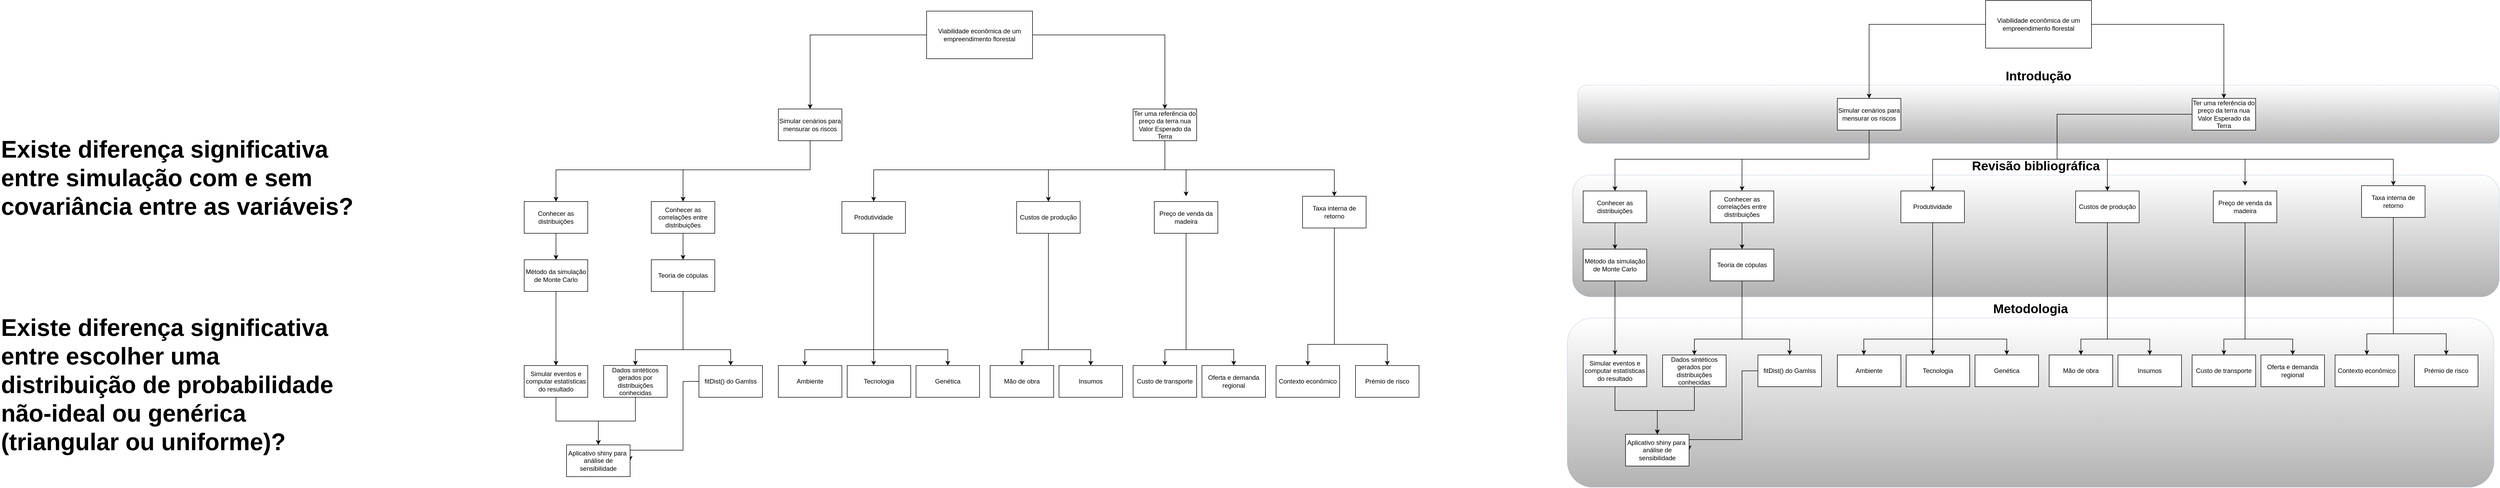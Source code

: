 <mxfile version="21.1.5" type="github">
  <diagram name="Page-1" id="erPcFVzRpUX7uA6nZRC-">
    <mxGraphModel dx="2667" dy="797" grid="1" gridSize="10" guides="1" tooltips="1" connect="1" arrows="1" fold="1" page="0" pageScale="1" pageWidth="850" pageHeight="1100" math="0" shadow="0">
      <root>
        <mxCell id="0" />
        <mxCell id="1" parent="0" />
        <mxCell id="USM6RPjNSS8DskjidyGk-3" value="" style="edgeStyle=orthogonalEdgeStyle;rounded=0;orthogonalLoop=1;jettySize=auto;html=1;" edge="1" parent="1" source="bM7tItJZppVbXhOZE9K6-1" target="USM6RPjNSS8DskjidyGk-2">
          <mxGeometry relative="1" as="geometry" />
        </mxCell>
        <mxCell id="USM6RPjNSS8DskjidyGk-6" value="" style="edgeStyle=orthogonalEdgeStyle;rounded=0;orthogonalLoop=1;jettySize=auto;html=1;" edge="1" parent="1" source="bM7tItJZppVbXhOZE9K6-1" target="USM6RPjNSS8DskjidyGk-5">
          <mxGeometry relative="1" as="geometry" />
        </mxCell>
        <mxCell id="bM7tItJZppVbXhOZE9K6-1" value="Viabilidade econômica de um empreendimento florestal" style="rounded=0;whiteSpace=wrap;html=1;" parent="1" vertex="1">
          <mxGeometry x="630" y="80" width="200" height="90" as="geometry" />
        </mxCell>
        <mxCell id="USM6RPjNSS8DskjidyGk-12" value="" style="edgeStyle=orthogonalEdgeStyle;rounded=0;orthogonalLoop=1;jettySize=auto;html=1;" edge="1" parent="1" source="USM6RPjNSS8DskjidyGk-2" target="USM6RPjNSS8DskjidyGk-11">
          <mxGeometry relative="1" as="geometry">
            <Array as="points">
              <mxPoint x="1080" y="380" />
              <mxPoint x="860" y="380" />
            </Array>
          </mxGeometry>
        </mxCell>
        <mxCell id="USM6RPjNSS8DskjidyGk-17" value="" style="edgeStyle=orthogonalEdgeStyle;rounded=0;orthogonalLoop=1;jettySize=auto;html=1;" edge="1" parent="1" source="USM6RPjNSS8DskjidyGk-2" target="USM6RPjNSS8DskjidyGk-16">
          <mxGeometry relative="1" as="geometry">
            <Array as="points">
              <mxPoint x="1080" y="380" />
              <mxPoint x="530" y="380" />
            </Array>
          </mxGeometry>
        </mxCell>
        <mxCell id="USM6RPjNSS8DskjidyGk-70" style="edgeStyle=orthogonalEdgeStyle;rounded=0;orthogonalLoop=1;jettySize=auto;html=1;" edge="1" parent="1" source="USM6RPjNSS8DskjidyGk-2">
          <mxGeometry relative="1" as="geometry">
            <mxPoint x="1120" y="430" as="targetPoint" />
            <Array as="points">
              <mxPoint x="1080" y="380" />
              <mxPoint x="1120" y="380" />
            </Array>
          </mxGeometry>
        </mxCell>
        <mxCell id="USM6RPjNSS8DskjidyGk-73" style="edgeStyle=orthogonalEdgeStyle;rounded=0;orthogonalLoop=1;jettySize=auto;html=1;entryX=0.5;entryY=0;entryDx=0;entryDy=0;" edge="1" parent="1" source="USM6RPjNSS8DskjidyGk-2" target="USM6RPjNSS8DskjidyGk-21">
          <mxGeometry relative="1" as="geometry">
            <Array as="points">
              <mxPoint x="1080" y="380" />
              <mxPoint x="1400" y="380" />
            </Array>
          </mxGeometry>
        </mxCell>
        <mxCell id="USM6RPjNSS8DskjidyGk-2" value="Ter uma referência do preço da terra nua&lt;br&gt;Valor Esperado da Terra" style="whiteSpace=wrap;html=1;rounded=0;" vertex="1" parent="1">
          <mxGeometry x="1020" y="265" width="120" height="60" as="geometry" />
        </mxCell>
        <mxCell id="USM6RPjNSS8DskjidyGk-45" value="" style="edgeStyle=orthogonalEdgeStyle;rounded=0;orthogonalLoop=1;jettySize=auto;html=1;" edge="1" parent="1" source="USM6RPjNSS8DskjidyGk-5" target="USM6RPjNSS8DskjidyGk-44">
          <mxGeometry relative="1" as="geometry">
            <Array as="points">
              <mxPoint x="410" y="380" />
              <mxPoint x="-70" y="380" />
            </Array>
          </mxGeometry>
        </mxCell>
        <mxCell id="USM6RPjNSS8DskjidyGk-47" value="" style="edgeStyle=orthogonalEdgeStyle;rounded=0;orthogonalLoop=1;jettySize=auto;html=1;" edge="1" parent="1" source="USM6RPjNSS8DskjidyGk-5" target="USM6RPjNSS8DskjidyGk-46">
          <mxGeometry relative="1" as="geometry">
            <Array as="points">
              <mxPoint x="410" y="380" />
              <mxPoint x="170" y="380" />
            </Array>
          </mxGeometry>
        </mxCell>
        <mxCell id="USM6RPjNSS8DskjidyGk-5" value="Simular cenários para mensurar os riscos" style="whiteSpace=wrap;html=1;rounded=0;" vertex="1" parent="1">
          <mxGeometry x="350" y="265" width="120" height="60" as="geometry" />
        </mxCell>
        <mxCell id="USM6RPjNSS8DskjidyGk-64" value="" style="edgeStyle=orthogonalEdgeStyle;rounded=0;orthogonalLoop=1;jettySize=auto;html=1;" edge="1" parent="1" source="USM6RPjNSS8DskjidyGk-7" target="USM6RPjNSS8DskjidyGk-63">
          <mxGeometry relative="1" as="geometry" />
        </mxCell>
        <mxCell id="USM6RPjNSS8DskjidyGk-7" value="Método da simulação de Monte Carlo" style="whiteSpace=wrap;html=1;rounded=0;" vertex="1" parent="1">
          <mxGeometry x="-130" y="550" width="120" height="60" as="geometry" />
        </mxCell>
        <mxCell id="USM6RPjNSS8DskjidyGk-60" value="" style="edgeStyle=orthogonalEdgeStyle;rounded=0;orthogonalLoop=1;jettySize=auto;html=1;" edge="1" parent="1" source="USM6RPjNSS8DskjidyGk-9" target="USM6RPjNSS8DskjidyGk-59">
          <mxGeometry relative="1" as="geometry">
            <Array as="points">
              <mxPoint x="170" y="720" />
              <mxPoint x="260" y="720" />
            </Array>
          </mxGeometry>
        </mxCell>
        <mxCell id="USM6RPjNSS8DskjidyGk-62" value="" style="edgeStyle=orthogonalEdgeStyle;rounded=0;orthogonalLoop=1;jettySize=auto;html=1;" edge="1" parent="1" source="USM6RPjNSS8DskjidyGk-9" target="USM6RPjNSS8DskjidyGk-61">
          <mxGeometry relative="1" as="geometry">
            <Array as="points">
              <mxPoint x="170" y="720" />
              <mxPoint x="80" y="720" />
            </Array>
          </mxGeometry>
        </mxCell>
        <mxCell id="USM6RPjNSS8DskjidyGk-9" value="Teoria de cópulas" style="whiteSpace=wrap;html=1;rounded=0;" vertex="1" parent="1">
          <mxGeometry x="110" y="550" width="120" height="60" as="geometry" />
        </mxCell>
        <mxCell id="USM6RPjNSS8DskjidyGk-33" value="" style="edgeStyle=orthogonalEdgeStyle;rounded=0;orthogonalLoop=1;jettySize=auto;html=1;" edge="1" parent="1" source="USM6RPjNSS8DskjidyGk-11" target="USM6RPjNSS8DskjidyGk-32">
          <mxGeometry relative="1" as="geometry">
            <Array as="points">
              <mxPoint x="860" y="720" />
              <mxPoint x="810" y="720" />
            </Array>
          </mxGeometry>
        </mxCell>
        <mxCell id="USM6RPjNSS8DskjidyGk-72" style="edgeStyle=orthogonalEdgeStyle;rounded=0;orthogonalLoop=1;jettySize=auto;html=1;entryX=0.5;entryY=0;entryDx=0;entryDy=0;" edge="1" parent="1" source="USM6RPjNSS8DskjidyGk-11" target="USM6RPjNSS8DskjidyGk-30">
          <mxGeometry relative="1" as="geometry">
            <Array as="points">
              <mxPoint x="860" y="720" />
              <mxPoint x="940" y="720" />
            </Array>
          </mxGeometry>
        </mxCell>
        <mxCell id="USM6RPjNSS8DskjidyGk-11" value="Custos de produção" style="whiteSpace=wrap;html=1;rounded=0;" vertex="1" parent="1">
          <mxGeometry x="800" y="440" width="120" height="60" as="geometry" />
        </mxCell>
        <mxCell id="USM6RPjNSS8DskjidyGk-37" value="" style="edgeStyle=orthogonalEdgeStyle;rounded=0;orthogonalLoop=1;jettySize=auto;html=1;" edge="1" parent="1" source="USM6RPjNSS8DskjidyGk-13" target="USM6RPjNSS8DskjidyGk-36">
          <mxGeometry relative="1" as="geometry">
            <Array as="points">
              <mxPoint x="1120" y="720" />
              <mxPoint x="1210" y="720" />
            </Array>
          </mxGeometry>
        </mxCell>
        <mxCell id="USM6RPjNSS8DskjidyGk-71" style="edgeStyle=orthogonalEdgeStyle;rounded=0;orthogonalLoop=1;jettySize=auto;html=1;" edge="1" parent="1" source="USM6RPjNSS8DskjidyGk-13" target="USM6RPjNSS8DskjidyGk-38">
          <mxGeometry relative="1" as="geometry">
            <Array as="points">
              <mxPoint x="1120" y="720" />
              <mxPoint x="1080" y="720" />
            </Array>
          </mxGeometry>
        </mxCell>
        <mxCell id="USM6RPjNSS8DskjidyGk-13" value="Preço de venda da madeira" style="whiteSpace=wrap;html=1;rounded=0;" vertex="1" parent="1">
          <mxGeometry x="1060" y="440" width="120" height="60" as="geometry" />
        </mxCell>
        <mxCell id="USM6RPjNSS8DskjidyGk-24" value="" style="edgeStyle=orthogonalEdgeStyle;rounded=0;orthogonalLoop=1;jettySize=auto;html=1;" edge="1" parent="1" source="USM6RPjNSS8DskjidyGk-16" target="USM6RPjNSS8DskjidyGk-23">
          <mxGeometry relative="1" as="geometry">
            <Array as="points">
              <mxPoint x="530" y="720" />
              <mxPoint x="530" y="720" />
            </Array>
          </mxGeometry>
        </mxCell>
        <mxCell id="USM6RPjNSS8DskjidyGk-27" value="" style="edgeStyle=orthogonalEdgeStyle;rounded=0;orthogonalLoop=1;jettySize=auto;html=1;" edge="1" parent="1" source="USM6RPjNSS8DskjidyGk-16" target="USM6RPjNSS8DskjidyGk-26">
          <mxGeometry relative="1" as="geometry">
            <Array as="points">
              <mxPoint x="530" y="720" />
              <mxPoint x="670" y="720" />
            </Array>
          </mxGeometry>
        </mxCell>
        <mxCell id="USM6RPjNSS8DskjidyGk-29" value="" style="edgeStyle=orthogonalEdgeStyle;rounded=0;orthogonalLoop=1;jettySize=auto;html=1;" edge="1" parent="1" source="USM6RPjNSS8DskjidyGk-16" target="USM6RPjNSS8DskjidyGk-28">
          <mxGeometry relative="1" as="geometry">
            <Array as="points">
              <mxPoint x="530" y="720" />
              <mxPoint x="400" y="720" />
            </Array>
          </mxGeometry>
        </mxCell>
        <mxCell id="USM6RPjNSS8DskjidyGk-16" value="Produtividade" style="whiteSpace=wrap;html=1;rounded=0;" vertex="1" parent="1">
          <mxGeometry x="470" y="440" width="120" height="60" as="geometry" />
        </mxCell>
        <mxCell id="USM6RPjNSS8DskjidyGk-41" value="" style="edgeStyle=orthogonalEdgeStyle;rounded=0;orthogonalLoop=1;jettySize=auto;html=1;" edge="1" parent="1" source="USM6RPjNSS8DskjidyGk-21" target="USM6RPjNSS8DskjidyGk-40">
          <mxGeometry relative="1" as="geometry">
            <Array as="points">
              <mxPoint x="1400" y="710" />
              <mxPoint x="1350" y="710" />
            </Array>
          </mxGeometry>
        </mxCell>
        <mxCell id="USM6RPjNSS8DskjidyGk-43" value="" style="edgeStyle=orthogonalEdgeStyle;rounded=0;orthogonalLoop=1;jettySize=auto;html=1;" edge="1" parent="1" source="USM6RPjNSS8DskjidyGk-21" target="USM6RPjNSS8DskjidyGk-42">
          <mxGeometry relative="1" as="geometry">
            <Array as="points">
              <mxPoint x="1400" y="710" />
              <mxPoint x="1500" y="710" />
            </Array>
          </mxGeometry>
        </mxCell>
        <mxCell id="USM6RPjNSS8DskjidyGk-21" value="Taxa interna de retorno" style="whiteSpace=wrap;html=1;rounded=0;" vertex="1" parent="1">
          <mxGeometry x="1340" y="430" width="120" height="60" as="geometry" />
        </mxCell>
        <mxCell id="USM6RPjNSS8DskjidyGk-23" value="Tecnologia" style="whiteSpace=wrap;html=1;rounded=0;" vertex="1" parent="1">
          <mxGeometry x="480" y="750" width="120" height="60" as="geometry" />
        </mxCell>
        <mxCell id="USM6RPjNSS8DskjidyGk-28" value="Ambiente" style="whiteSpace=wrap;html=1;rounded=0;" vertex="1" parent="1">
          <mxGeometry x="350" y="750" width="120" height="60" as="geometry" />
        </mxCell>
        <mxCell id="USM6RPjNSS8DskjidyGk-30" value="Insumos" style="whiteSpace=wrap;html=1;rounded=0;" vertex="1" parent="1">
          <mxGeometry x="880" y="750" width="120" height="60" as="geometry" />
        </mxCell>
        <mxCell id="USM6RPjNSS8DskjidyGk-32" value="Mão de obra" style="whiteSpace=wrap;html=1;rounded=0;" vertex="1" parent="1">
          <mxGeometry x="750" y="750" width="120" height="60" as="geometry" />
        </mxCell>
        <mxCell id="USM6RPjNSS8DskjidyGk-36" value="Oferta e demanda regional" style="whiteSpace=wrap;html=1;rounded=0;" vertex="1" parent="1">
          <mxGeometry x="1150" y="750" width="120" height="60" as="geometry" />
        </mxCell>
        <mxCell id="USM6RPjNSS8DskjidyGk-38" value="Custo de transporte" style="whiteSpace=wrap;html=1;rounded=0;" vertex="1" parent="1">
          <mxGeometry x="1020" y="750" width="120" height="60" as="geometry" />
        </mxCell>
        <mxCell id="USM6RPjNSS8DskjidyGk-40" value="Contexto econômico" style="whiteSpace=wrap;html=1;rounded=0;" vertex="1" parent="1">
          <mxGeometry x="1290" y="750" width="120" height="60" as="geometry" />
        </mxCell>
        <mxCell id="USM6RPjNSS8DskjidyGk-42" value="Prémio de risco" style="whiteSpace=wrap;html=1;rounded=0;" vertex="1" parent="1">
          <mxGeometry x="1440" y="750" width="120" height="60" as="geometry" />
        </mxCell>
        <mxCell id="USM6RPjNSS8DskjidyGk-49" style="edgeStyle=orthogonalEdgeStyle;rounded=0;orthogonalLoop=1;jettySize=auto;html=1;entryX=0.5;entryY=0;entryDx=0;entryDy=0;" edge="1" parent="1" source="USM6RPjNSS8DskjidyGk-44" target="USM6RPjNSS8DskjidyGk-7">
          <mxGeometry relative="1" as="geometry" />
        </mxCell>
        <mxCell id="USM6RPjNSS8DskjidyGk-44" value="Conhecer as distribuições" style="whiteSpace=wrap;html=1;rounded=0;" vertex="1" parent="1">
          <mxGeometry x="-130" y="440" width="120" height="60" as="geometry" />
        </mxCell>
        <mxCell id="USM6RPjNSS8DskjidyGk-58" style="edgeStyle=orthogonalEdgeStyle;rounded=0;orthogonalLoop=1;jettySize=auto;html=1;entryX=0.5;entryY=0;entryDx=0;entryDy=0;" edge="1" parent="1" source="USM6RPjNSS8DskjidyGk-46" target="USM6RPjNSS8DskjidyGk-9">
          <mxGeometry relative="1" as="geometry" />
        </mxCell>
        <mxCell id="USM6RPjNSS8DskjidyGk-46" value="Conhecer as correlações entre distribuições" style="whiteSpace=wrap;html=1;rounded=0;" vertex="1" parent="1">
          <mxGeometry x="110" y="440" width="120" height="60" as="geometry" />
        </mxCell>
        <mxCell id="USM6RPjNSS8DskjidyGk-51" value="&lt;h1 data-pm-slice=&quot;1 1 [&amp;quot;bulletList&amp;quot;,{&amp;quot;dir&amp;quot;:null},&amp;quot;listItem&amp;quot;,null]&quot; style=&quot;&quot;&gt;&lt;font style=&quot;font-size: 45px;&quot;&gt;Existe diferença significativa entre simulação com e sem covariância entre as variáveis?&lt;/font&gt;&lt;/h1&gt;" style="text;whiteSpace=wrap;html=1;fontSize=21;" vertex="1" parent="1">
          <mxGeometry x="-1120" y="280" width="670" height="290" as="geometry" />
        </mxCell>
        <mxCell id="USM6RPjNSS8DskjidyGk-52" value="&lt;h1 data-pm-slice=&quot;1 1 [&amp;quot;bulletList&amp;quot;,{&amp;quot;dir&amp;quot;:null},&amp;quot;listItem&amp;quot;,null]&quot; style=&quot;&quot;&gt;&lt;font style=&quot;font-size: 45px;&quot;&gt;Existe diferença significativa entre escolher uma distribuição de probabilidade não-ideal ou genérica (triangular ou uniforme)?&lt;/font&gt;&lt;/h1&gt;" style="text;whiteSpace=wrap;html=1;fontSize=19;" vertex="1" parent="1">
          <mxGeometry x="-1120" y="620" width="660" height="280" as="geometry" />
        </mxCell>
        <mxCell id="USM6RPjNSS8DskjidyGk-68" style="edgeStyle=orthogonalEdgeStyle;rounded=0;orthogonalLoop=1;jettySize=auto;html=1;entryX=1;entryY=0.5;entryDx=0;entryDy=0;" edge="1" parent="1" source="USM6RPjNSS8DskjidyGk-59" target="USM6RPjNSS8DskjidyGk-65">
          <mxGeometry relative="1" as="geometry">
            <Array as="points">
              <mxPoint x="170" y="780" />
              <mxPoint x="170" y="910" />
            </Array>
          </mxGeometry>
        </mxCell>
        <mxCell id="USM6RPjNSS8DskjidyGk-59" value="fitDist() do Gamlss" style="whiteSpace=wrap;html=1;rounded=0;" vertex="1" parent="1">
          <mxGeometry x="200" y="750" width="120" height="60" as="geometry" />
        </mxCell>
        <mxCell id="USM6RPjNSS8DskjidyGk-67" style="edgeStyle=orthogonalEdgeStyle;rounded=0;orthogonalLoop=1;jettySize=auto;html=1;" edge="1" parent="1" source="USM6RPjNSS8DskjidyGk-61" target="USM6RPjNSS8DskjidyGk-65">
          <mxGeometry relative="1" as="geometry" />
        </mxCell>
        <mxCell id="USM6RPjNSS8DskjidyGk-61" value="Dados sintéticos gerados por distribuições conhecidas" style="whiteSpace=wrap;html=1;rounded=0;" vertex="1" parent="1">
          <mxGeometry x="20" y="750" width="120" height="60" as="geometry" />
        </mxCell>
        <mxCell id="USM6RPjNSS8DskjidyGk-66" value="" style="edgeStyle=orthogonalEdgeStyle;rounded=0;orthogonalLoop=1;jettySize=auto;html=1;" edge="1" parent="1" source="USM6RPjNSS8DskjidyGk-63" target="USM6RPjNSS8DskjidyGk-65">
          <mxGeometry relative="1" as="geometry" />
        </mxCell>
        <mxCell id="USM6RPjNSS8DskjidyGk-63" value="Simular eventos e computar estatísticas do resultado" style="whiteSpace=wrap;html=1;rounded=0;" vertex="1" parent="1">
          <mxGeometry x="-130" y="750" width="120" height="60" as="geometry" />
        </mxCell>
        <mxCell id="USM6RPjNSS8DskjidyGk-65" value="Aplicativo shiny para&amp;nbsp; análise de sensibilidade" style="whiteSpace=wrap;html=1;rounded=0;" vertex="1" parent="1">
          <mxGeometry x="-50" y="900" width="120" height="60" as="geometry" />
        </mxCell>
        <mxCell id="USM6RPjNSS8DskjidyGk-26" value="Genética" style="whiteSpace=wrap;html=1;rounded=0;" vertex="1" parent="1">
          <mxGeometry x="610" y="750" width="120" height="60" as="geometry" />
        </mxCell>
        <mxCell id="USM6RPjNSS8DskjidyGk-75" value="Metodologia" style="rounded=1;whiteSpace=wrap;html=1;labelPosition=center;verticalLabelPosition=top;align=center;verticalAlign=bottom;fillColor=#FFFFFF;strokeColor=#6c8ebf;fillStyle=dashed;opacity=30;gradientColor=default;fontSize=24;fontStyle=1" vertex="1" parent="1">
          <mxGeometry x="1840" y="660" width="1750" height="320" as="geometry" />
        </mxCell>
        <mxCell id="USM6RPjNSS8DskjidyGk-76" value="Revisão bibliográfica" style="rounded=1;whiteSpace=wrap;html=1;labelPosition=center;verticalLabelPosition=top;align=center;verticalAlign=bottom;fillColor=#FFFFFF;strokeColor=#6c8ebf;fillStyle=dashed;opacity=30;gradientColor=default;fontSize=24;fontStyle=1" vertex="1" parent="1">
          <mxGeometry x="1850" y="390" width="1750" height="230" as="geometry" />
        </mxCell>
        <mxCell id="USM6RPjNSS8DskjidyGk-77" value="Introdução" style="rounded=1;whiteSpace=wrap;html=1;labelPosition=center;verticalLabelPosition=top;align=center;verticalAlign=bottom;fillColor=#FFFFFF;strokeColor=#6c8ebf;fillStyle=dashed;opacity=30;gradientColor=default;fontSize=24;fontStyle=1" vertex="1" parent="1">
          <mxGeometry x="1860" y="220" width="1740" height="110" as="geometry" />
        </mxCell>
        <mxCell id="USM6RPjNSS8DskjidyGk-78" value="" style="edgeStyle=orthogonalEdgeStyle;rounded=0;orthogonalLoop=1;jettySize=auto;html=1;" edge="1" parent="1" source="USM6RPjNSS8DskjidyGk-80" target="USM6RPjNSS8DskjidyGk-85">
          <mxGeometry relative="1" as="geometry" />
        </mxCell>
        <mxCell id="USM6RPjNSS8DskjidyGk-79" value="" style="edgeStyle=orthogonalEdgeStyle;rounded=0;orthogonalLoop=1;jettySize=auto;html=1;" edge="1" parent="1" source="USM6RPjNSS8DskjidyGk-80" target="USM6RPjNSS8DskjidyGk-88">
          <mxGeometry relative="1" as="geometry" />
        </mxCell>
        <mxCell id="USM6RPjNSS8DskjidyGk-80" value="Viabilidade econômica de um empreendimento florestal" style="rounded=0;whiteSpace=wrap;html=1;" vertex="1" parent="1">
          <mxGeometry x="2630" y="60" width="200" height="90" as="geometry" />
        </mxCell>
        <mxCell id="USM6RPjNSS8DskjidyGk-81" value="" style="edgeStyle=orthogonalEdgeStyle;rounded=0;orthogonalLoop=1;jettySize=auto;html=1;" edge="1" parent="1" source="USM6RPjNSS8DskjidyGk-85" target="USM6RPjNSS8DskjidyGk-96">
          <mxGeometry relative="1" as="geometry">
            <Array as="points">
              <mxPoint x="2765" y="360" />
              <mxPoint x="2860" y="360" />
            </Array>
          </mxGeometry>
        </mxCell>
        <mxCell id="USM6RPjNSS8DskjidyGk-82" value="" style="edgeStyle=orthogonalEdgeStyle;rounded=0;orthogonalLoop=1;jettySize=auto;html=1;" edge="1" parent="1" source="USM6RPjNSS8DskjidyGk-85" target="USM6RPjNSS8DskjidyGk-103">
          <mxGeometry relative="1" as="geometry">
            <Array as="points">
              <mxPoint x="2765" y="360" />
              <mxPoint x="2530" y="360" />
            </Array>
          </mxGeometry>
        </mxCell>
        <mxCell id="USM6RPjNSS8DskjidyGk-83" style="edgeStyle=orthogonalEdgeStyle;rounded=0;orthogonalLoop=1;jettySize=auto;html=1;" edge="1" parent="1" source="USM6RPjNSS8DskjidyGk-85">
          <mxGeometry relative="1" as="geometry">
            <mxPoint x="3120" y="410" as="targetPoint" />
            <Array as="points">
              <mxPoint x="2765" y="360" />
              <mxPoint x="3120" y="360" />
            </Array>
          </mxGeometry>
        </mxCell>
        <mxCell id="USM6RPjNSS8DskjidyGk-84" style="edgeStyle=orthogonalEdgeStyle;rounded=0;orthogonalLoop=1;jettySize=auto;html=1;entryX=0.5;entryY=0;entryDx=0;entryDy=0;" edge="1" parent="1" source="USM6RPjNSS8DskjidyGk-85" target="USM6RPjNSS8DskjidyGk-106">
          <mxGeometry relative="1" as="geometry">
            <Array as="points">
              <mxPoint x="2765" y="360" />
              <mxPoint x="3400" y="360" />
            </Array>
          </mxGeometry>
        </mxCell>
        <mxCell id="USM6RPjNSS8DskjidyGk-85" value="Ter uma referência do preço da terra nua&lt;br&gt;Valor Esperado da Terra" style="whiteSpace=wrap;html=1;rounded=0;" vertex="1" parent="1">
          <mxGeometry x="3020" y="245" width="120" height="60" as="geometry" />
        </mxCell>
        <mxCell id="USM6RPjNSS8DskjidyGk-86" value="" style="edgeStyle=orthogonalEdgeStyle;rounded=0;orthogonalLoop=1;jettySize=auto;html=1;" edge="1" parent="1" source="USM6RPjNSS8DskjidyGk-88" target="USM6RPjNSS8DskjidyGk-116">
          <mxGeometry relative="1" as="geometry">
            <Array as="points">
              <mxPoint x="2410" y="360" />
              <mxPoint x="1930" y="360" />
            </Array>
          </mxGeometry>
        </mxCell>
        <mxCell id="USM6RPjNSS8DskjidyGk-87" value="" style="edgeStyle=orthogonalEdgeStyle;rounded=0;orthogonalLoop=1;jettySize=auto;html=1;" edge="1" parent="1" source="USM6RPjNSS8DskjidyGk-88" target="USM6RPjNSS8DskjidyGk-118">
          <mxGeometry relative="1" as="geometry">
            <Array as="points">
              <mxPoint x="2410" y="360" />
              <mxPoint x="2170" y="360" />
            </Array>
          </mxGeometry>
        </mxCell>
        <mxCell id="USM6RPjNSS8DskjidyGk-88" value="Simular cenários para mensurar os riscos" style="whiteSpace=wrap;html=1;rounded=0;" vertex="1" parent="1">
          <mxGeometry x="2350" y="245" width="120" height="60" as="geometry" />
        </mxCell>
        <mxCell id="USM6RPjNSS8DskjidyGk-89" value="" style="edgeStyle=orthogonalEdgeStyle;rounded=0;orthogonalLoop=1;jettySize=auto;html=1;" edge="1" parent="1" source="USM6RPjNSS8DskjidyGk-90" target="USM6RPjNSS8DskjidyGk-124">
          <mxGeometry relative="1" as="geometry" />
        </mxCell>
        <mxCell id="USM6RPjNSS8DskjidyGk-90" value="Método da simulação de Monte Carlo" style="whiteSpace=wrap;html=1;rounded=0;" vertex="1" parent="1">
          <mxGeometry x="1870" y="530" width="120" height="60" as="geometry" />
        </mxCell>
        <mxCell id="USM6RPjNSS8DskjidyGk-91" value="" style="edgeStyle=orthogonalEdgeStyle;rounded=0;orthogonalLoop=1;jettySize=auto;html=1;" edge="1" parent="1" source="USM6RPjNSS8DskjidyGk-93" target="USM6RPjNSS8DskjidyGk-120">
          <mxGeometry relative="1" as="geometry">
            <Array as="points">
              <mxPoint x="2170" y="700" />
              <mxPoint x="2260" y="700" />
            </Array>
          </mxGeometry>
        </mxCell>
        <mxCell id="USM6RPjNSS8DskjidyGk-92" value="" style="edgeStyle=orthogonalEdgeStyle;rounded=0;orthogonalLoop=1;jettySize=auto;html=1;" edge="1" parent="1" source="USM6RPjNSS8DskjidyGk-93" target="USM6RPjNSS8DskjidyGk-122">
          <mxGeometry relative="1" as="geometry">
            <Array as="points">
              <mxPoint x="2170" y="700" />
              <mxPoint x="2080" y="700" />
            </Array>
          </mxGeometry>
        </mxCell>
        <mxCell id="USM6RPjNSS8DskjidyGk-93" value="Teoria de cópulas" style="whiteSpace=wrap;html=1;rounded=0;" vertex="1" parent="1">
          <mxGeometry x="2110" y="530" width="120" height="60" as="geometry" />
        </mxCell>
        <mxCell id="USM6RPjNSS8DskjidyGk-94" value="" style="edgeStyle=orthogonalEdgeStyle;rounded=0;orthogonalLoop=1;jettySize=auto;html=1;" edge="1" parent="1" source="USM6RPjNSS8DskjidyGk-96" target="USM6RPjNSS8DskjidyGk-110">
          <mxGeometry relative="1" as="geometry">
            <Array as="points">
              <mxPoint x="2860" y="700" />
              <mxPoint x="2810" y="700" />
            </Array>
          </mxGeometry>
        </mxCell>
        <mxCell id="USM6RPjNSS8DskjidyGk-95" style="edgeStyle=orthogonalEdgeStyle;rounded=0;orthogonalLoop=1;jettySize=auto;html=1;entryX=0.5;entryY=0;entryDx=0;entryDy=0;" edge="1" parent="1" source="USM6RPjNSS8DskjidyGk-96" target="USM6RPjNSS8DskjidyGk-109">
          <mxGeometry relative="1" as="geometry">
            <Array as="points">
              <mxPoint x="2860" y="700" />
              <mxPoint x="2940" y="700" />
            </Array>
          </mxGeometry>
        </mxCell>
        <mxCell id="USM6RPjNSS8DskjidyGk-96" value="Custos de produção" style="whiteSpace=wrap;html=1;rounded=0;" vertex="1" parent="1">
          <mxGeometry x="2800" y="420" width="120" height="60" as="geometry" />
        </mxCell>
        <mxCell id="USM6RPjNSS8DskjidyGk-97" value="" style="edgeStyle=orthogonalEdgeStyle;rounded=0;orthogonalLoop=1;jettySize=auto;html=1;" edge="1" parent="1" source="USM6RPjNSS8DskjidyGk-99" target="USM6RPjNSS8DskjidyGk-111">
          <mxGeometry relative="1" as="geometry">
            <Array as="points">
              <mxPoint x="3120" y="700" />
              <mxPoint x="3210" y="700" />
            </Array>
          </mxGeometry>
        </mxCell>
        <mxCell id="USM6RPjNSS8DskjidyGk-98" style="edgeStyle=orthogonalEdgeStyle;rounded=0;orthogonalLoop=1;jettySize=auto;html=1;" edge="1" parent="1" source="USM6RPjNSS8DskjidyGk-99" target="USM6RPjNSS8DskjidyGk-112">
          <mxGeometry relative="1" as="geometry">
            <Array as="points">
              <mxPoint x="3120" y="700" />
              <mxPoint x="3080" y="700" />
            </Array>
          </mxGeometry>
        </mxCell>
        <mxCell id="USM6RPjNSS8DskjidyGk-99" value="Preço de venda da madeira" style="whiteSpace=wrap;html=1;rounded=0;" vertex="1" parent="1">
          <mxGeometry x="3060" y="420" width="120" height="60" as="geometry" />
        </mxCell>
        <mxCell id="USM6RPjNSS8DskjidyGk-100" value="" style="edgeStyle=orthogonalEdgeStyle;rounded=0;orthogonalLoop=1;jettySize=auto;html=1;" edge="1" parent="1" source="USM6RPjNSS8DskjidyGk-103" target="USM6RPjNSS8DskjidyGk-107">
          <mxGeometry relative="1" as="geometry">
            <Array as="points">
              <mxPoint x="2530" y="700" />
              <mxPoint x="2530" y="700" />
            </Array>
          </mxGeometry>
        </mxCell>
        <mxCell id="USM6RPjNSS8DskjidyGk-101" value="" style="edgeStyle=orthogonalEdgeStyle;rounded=0;orthogonalLoop=1;jettySize=auto;html=1;" edge="1" parent="1" source="USM6RPjNSS8DskjidyGk-103" target="USM6RPjNSS8DskjidyGk-126">
          <mxGeometry relative="1" as="geometry">
            <Array as="points">
              <mxPoint x="2530" y="700" />
              <mxPoint x="2670" y="700" />
            </Array>
          </mxGeometry>
        </mxCell>
        <mxCell id="USM6RPjNSS8DskjidyGk-102" value="" style="edgeStyle=orthogonalEdgeStyle;rounded=0;orthogonalLoop=1;jettySize=auto;html=1;" edge="1" parent="1" source="USM6RPjNSS8DskjidyGk-103" target="USM6RPjNSS8DskjidyGk-108">
          <mxGeometry relative="1" as="geometry">
            <Array as="points">
              <mxPoint x="2530" y="700" />
              <mxPoint x="2400" y="700" />
            </Array>
          </mxGeometry>
        </mxCell>
        <mxCell id="USM6RPjNSS8DskjidyGk-103" value="Produtividade" style="whiteSpace=wrap;html=1;rounded=0;" vertex="1" parent="1">
          <mxGeometry x="2470" y="420" width="120" height="60" as="geometry" />
        </mxCell>
        <mxCell id="USM6RPjNSS8DskjidyGk-104" value="" style="edgeStyle=orthogonalEdgeStyle;rounded=0;orthogonalLoop=1;jettySize=auto;html=1;" edge="1" parent="1" source="USM6RPjNSS8DskjidyGk-106" target="USM6RPjNSS8DskjidyGk-113">
          <mxGeometry relative="1" as="geometry">
            <Array as="points">
              <mxPoint x="3400" y="690" />
              <mxPoint x="3350" y="690" />
            </Array>
          </mxGeometry>
        </mxCell>
        <mxCell id="USM6RPjNSS8DskjidyGk-105" value="" style="edgeStyle=orthogonalEdgeStyle;rounded=0;orthogonalLoop=1;jettySize=auto;html=1;" edge="1" parent="1" source="USM6RPjNSS8DskjidyGk-106" target="USM6RPjNSS8DskjidyGk-114">
          <mxGeometry relative="1" as="geometry">
            <Array as="points">
              <mxPoint x="3400" y="690" />
              <mxPoint x="3500" y="690" />
            </Array>
          </mxGeometry>
        </mxCell>
        <mxCell id="USM6RPjNSS8DskjidyGk-106" value="Taxa interna de retorno" style="whiteSpace=wrap;html=1;rounded=0;" vertex="1" parent="1">
          <mxGeometry x="3340" y="410" width="120" height="60" as="geometry" />
        </mxCell>
        <mxCell id="USM6RPjNSS8DskjidyGk-107" value="Tecnologia" style="whiteSpace=wrap;html=1;rounded=0;" vertex="1" parent="1">
          <mxGeometry x="2480" y="730" width="120" height="60" as="geometry" />
        </mxCell>
        <mxCell id="USM6RPjNSS8DskjidyGk-108" value="Ambiente" style="whiteSpace=wrap;html=1;rounded=0;" vertex="1" parent="1">
          <mxGeometry x="2350" y="730" width="120" height="60" as="geometry" />
        </mxCell>
        <mxCell id="USM6RPjNSS8DskjidyGk-109" value="Insumos" style="whiteSpace=wrap;html=1;rounded=0;" vertex="1" parent="1">
          <mxGeometry x="2880" y="730" width="120" height="60" as="geometry" />
        </mxCell>
        <mxCell id="USM6RPjNSS8DskjidyGk-110" value="Mão de obra" style="whiteSpace=wrap;html=1;rounded=0;" vertex="1" parent="1">
          <mxGeometry x="2750" y="730" width="120" height="60" as="geometry" />
        </mxCell>
        <mxCell id="USM6RPjNSS8DskjidyGk-111" value="Oferta e demanda regional" style="whiteSpace=wrap;html=1;rounded=0;" vertex="1" parent="1">
          <mxGeometry x="3150" y="730" width="120" height="60" as="geometry" />
        </mxCell>
        <mxCell id="USM6RPjNSS8DskjidyGk-112" value="Custo de transporte" style="whiteSpace=wrap;html=1;rounded=0;" vertex="1" parent="1">
          <mxGeometry x="3020" y="730" width="120" height="60" as="geometry" />
        </mxCell>
        <mxCell id="USM6RPjNSS8DskjidyGk-113" value="Contexto econômico" style="whiteSpace=wrap;html=1;rounded=0;" vertex="1" parent="1">
          <mxGeometry x="3290" y="730" width="120" height="60" as="geometry" />
        </mxCell>
        <mxCell id="USM6RPjNSS8DskjidyGk-114" value="Prémio de risco" style="whiteSpace=wrap;html=1;rounded=0;" vertex="1" parent="1">
          <mxGeometry x="3440" y="730" width="120" height="60" as="geometry" />
        </mxCell>
        <mxCell id="USM6RPjNSS8DskjidyGk-115" style="edgeStyle=orthogonalEdgeStyle;rounded=0;orthogonalLoop=1;jettySize=auto;html=1;entryX=0.5;entryY=0;entryDx=0;entryDy=0;" edge="1" parent="1" source="USM6RPjNSS8DskjidyGk-116" target="USM6RPjNSS8DskjidyGk-90">
          <mxGeometry relative="1" as="geometry" />
        </mxCell>
        <mxCell id="USM6RPjNSS8DskjidyGk-116" value="Conhecer as distribuições" style="whiteSpace=wrap;html=1;rounded=0;" vertex="1" parent="1">
          <mxGeometry x="1870" y="420" width="120" height="60" as="geometry" />
        </mxCell>
        <mxCell id="USM6RPjNSS8DskjidyGk-117" style="edgeStyle=orthogonalEdgeStyle;rounded=0;orthogonalLoop=1;jettySize=auto;html=1;entryX=0.5;entryY=0;entryDx=0;entryDy=0;" edge="1" parent="1" source="USM6RPjNSS8DskjidyGk-118" target="USM6RPjNSS8DskjidyGk-93">
          <mxGeometry relative="1" as="geometry" />
        </mxCell>
        <mxCell id="USM6RPjNSS8DskjidyGk-118" value="Conhecer as correlações entre distribuições" style="whiteSpace=wrap;html=1;rounded=0;" vertex="1" parent="1">
          <mxGeometry x="2110" y="420" width="120" height="60" as="geometry" />
        </mxCell>
        <mxCell id="USM6RPjNSS8DskjidyGk-119" style="edgeStyle=orthogonalEdgeStyle;rounded=0;orthogonalLoop=1;jettySize=auto;html=1;entryX=1;entryY=0.5;entryDx=0;entryDy=0;" edge="1" parent="1" source="USM6RPjNSS8DskjidyGk-120" target="USM6RPjNSS8DskjidyGk-125">
          <mxGeometry relative="1" as="geometry">
            <Array as="points">
              <mxPoint x="2170" y="760" />
              <mxPoint x="2170" y="890" />
            </Array>
          </mxGeometry>
        </mxCell>
        <mxCell id="USM6RPjNSS8DskjidyGk-120" value="fitDist() do Gamlss" style="whiteSpace=wrap;html=1;rounded=0;" vertex="1" parent="1">
          <mxGeometry x="2200" y="730" width="120" height="60" as="geometry" />
        </mxCell>
        <mxCell id="USM6RPjNSS8DskjidyGk-121" style="edgeStyle=orthogonalEdgeStyle;rounded=0;orthogonalLoop=1;jettySize=auto;html=1;" edge="1" parent="1" source="USM6RPjNSS8DskjidyGk-122" target="USM6RPjNSS8DskjidyGk-125">
          <mxGeometry relative="1" as="geometry" />
        </mxCell>
        <mxCell id="USM6RPjNSS8DskjidyGk-122" value="Dados sintéticos gerados por distribuições conhecidas" style="whiteSpace=wrap;html=1;rounded=0;" vertex="1" parent="1">
          <mxGeometry x="2020" y="730" width="120" height="60" as="geometry" />
        </mxCell>
        <mxCell id="USM6RPjNSS8DskjidyGk-123" value="" style="edgeStyle=orthogonalEdgeStyle;rounded=0;orthogonalLoop=1;jettySize=auto;html=1;" edge="1" parent="1" source="USM6RPjNSS8DskjidyGk-124" target="USM6RPjNSS8DskjidyGk-125">
          <mxGeometry relative="1" as="geometry" />
        </mxCell>
        <mxCell id="USM6RPjNSS8DskjidyGk-124" value="Simular eventos e computar estatísticas do resultado" style="whiteSpace=wrap;html=1;rounded=0;" vertex="1" parent="1">
          <mxGeometry x="1870" y="730" width="120" height="60" as="geometry" />
        </mxCell>
        <mxCell id="USM6RPjNSS8DskjidyGk-125" value="Aplicativo shiny para&amp;nbsp; análise de sensibilidade" style="whiteSpace=wrap;html=1;rounded=0;" vertex="1" parent="1">
          <mxGeometry x="1950" y="880" width="120" height="60" as="geometry" />
        </mxCell>
        <mxCell id="USM6RPjNSS8DskjidyGk-126" value="Genética" style="whiteSpace=wrap;html=1;rounded=0;" vertex="1" parent="1">
          <mxGeometry x="2610" y="730" width="120" height="60" as="geometry" />
        </mxCell>
      </root>
    </mxGraphModel>
  </diagram>
</mxfile>
